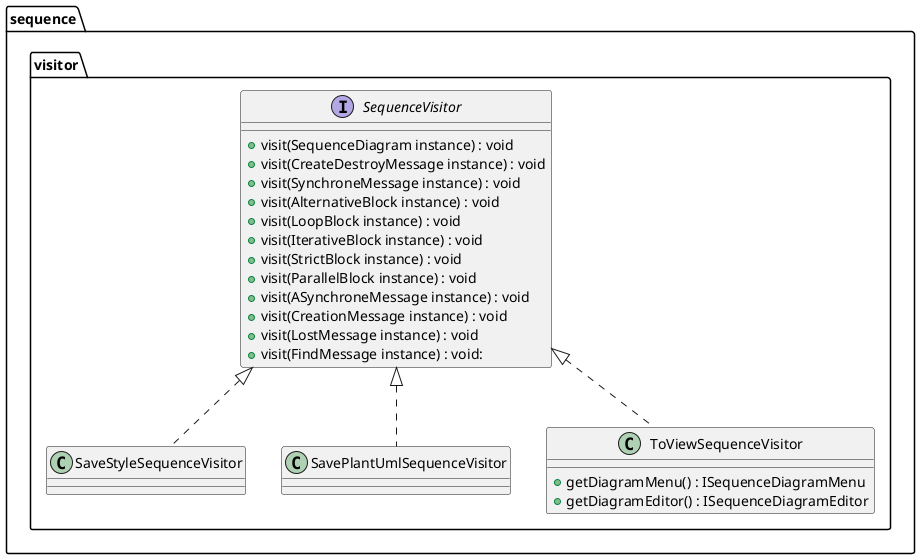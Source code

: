 @startuml
package sequence.visitor { 
' -------------------------------- umlreverse.model.diagram.sequence.visitor
	
	interface SequenceVisitor {
		+visit(SequenceDiagram instance) : void
		+visit(CreateDestroyMessage instance) : void
		+visit(SynchroneMessage instance) : void
		+visit(AlternativeBlock instance) : void
		+visit(LoopBlock instance) : void
		+visit(IterativeBlock instance) : void
		+visit(StrictBlock instance) : void
		+visit(ParallelBlock instance) : void
		+visit(ASynchroneMessage instance) : void
		+visit(CreationMessage instance) : void
		+visit(LostMessage instance) : void
		+visit(FindMessage instance) : void:
	}
	class SaveStyleSequenceVisitor implements SequenceVisitor
	class SavePlantUmlSequenceVisitor implements SequenceVisitor
	class ToViewSequenceVisitor implements SequenceVisitor {
		+getDiagramMenu() : ISequenceDiagramMenu
		+getDiagramEditor() : ISequenceDiagramEditor
	}
}
' --------------------------------------------------------- fin package visitor

@enduml